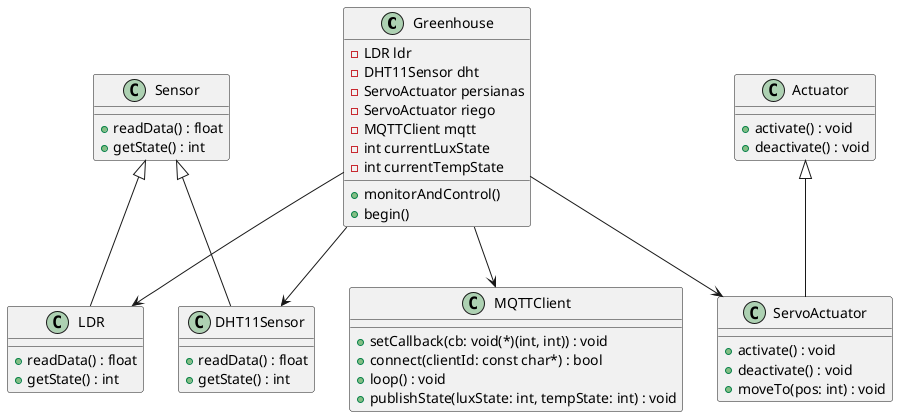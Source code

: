 @startuml
class Greenhouse {
  - LDR ldr
  - DHT11Sensor dht
  - ServoActuator persianas
  - ServoActuator riego
  - MQTTClient mqtt
  - int currentLuxState
  - int currentTempState
  + monitorAndControl()
  + begin()
}

class Sensor {
  + readData() : float
  + getState() : int
}

class LDR extends Sensor {
  + readData() : float
  + getState() : int
}

class DHT11Sensor extends Sensor {
  + readData() : float
  + getState() : int
}

class Actuator {
  + activate() : void
  + deactivate() : void
}

class ServoActuator extends Actuator {
  + activate() : void
  + deactivate() : void
  + moveTo(pos: int) : void
}

class MQTTClient {
  + setCallback(cb: void(*)(int, int)) : void
  + connect(clientId: const char*) : bool
  + loop() : void
  + publishState(luxState: int, tempState: int) : void
}

Greenhouse --> LDR
Greenhouse --> DHT11Sensor
Greenhouse --> ServoActuator 
Greenhouse --> MQTTClient
@enduml